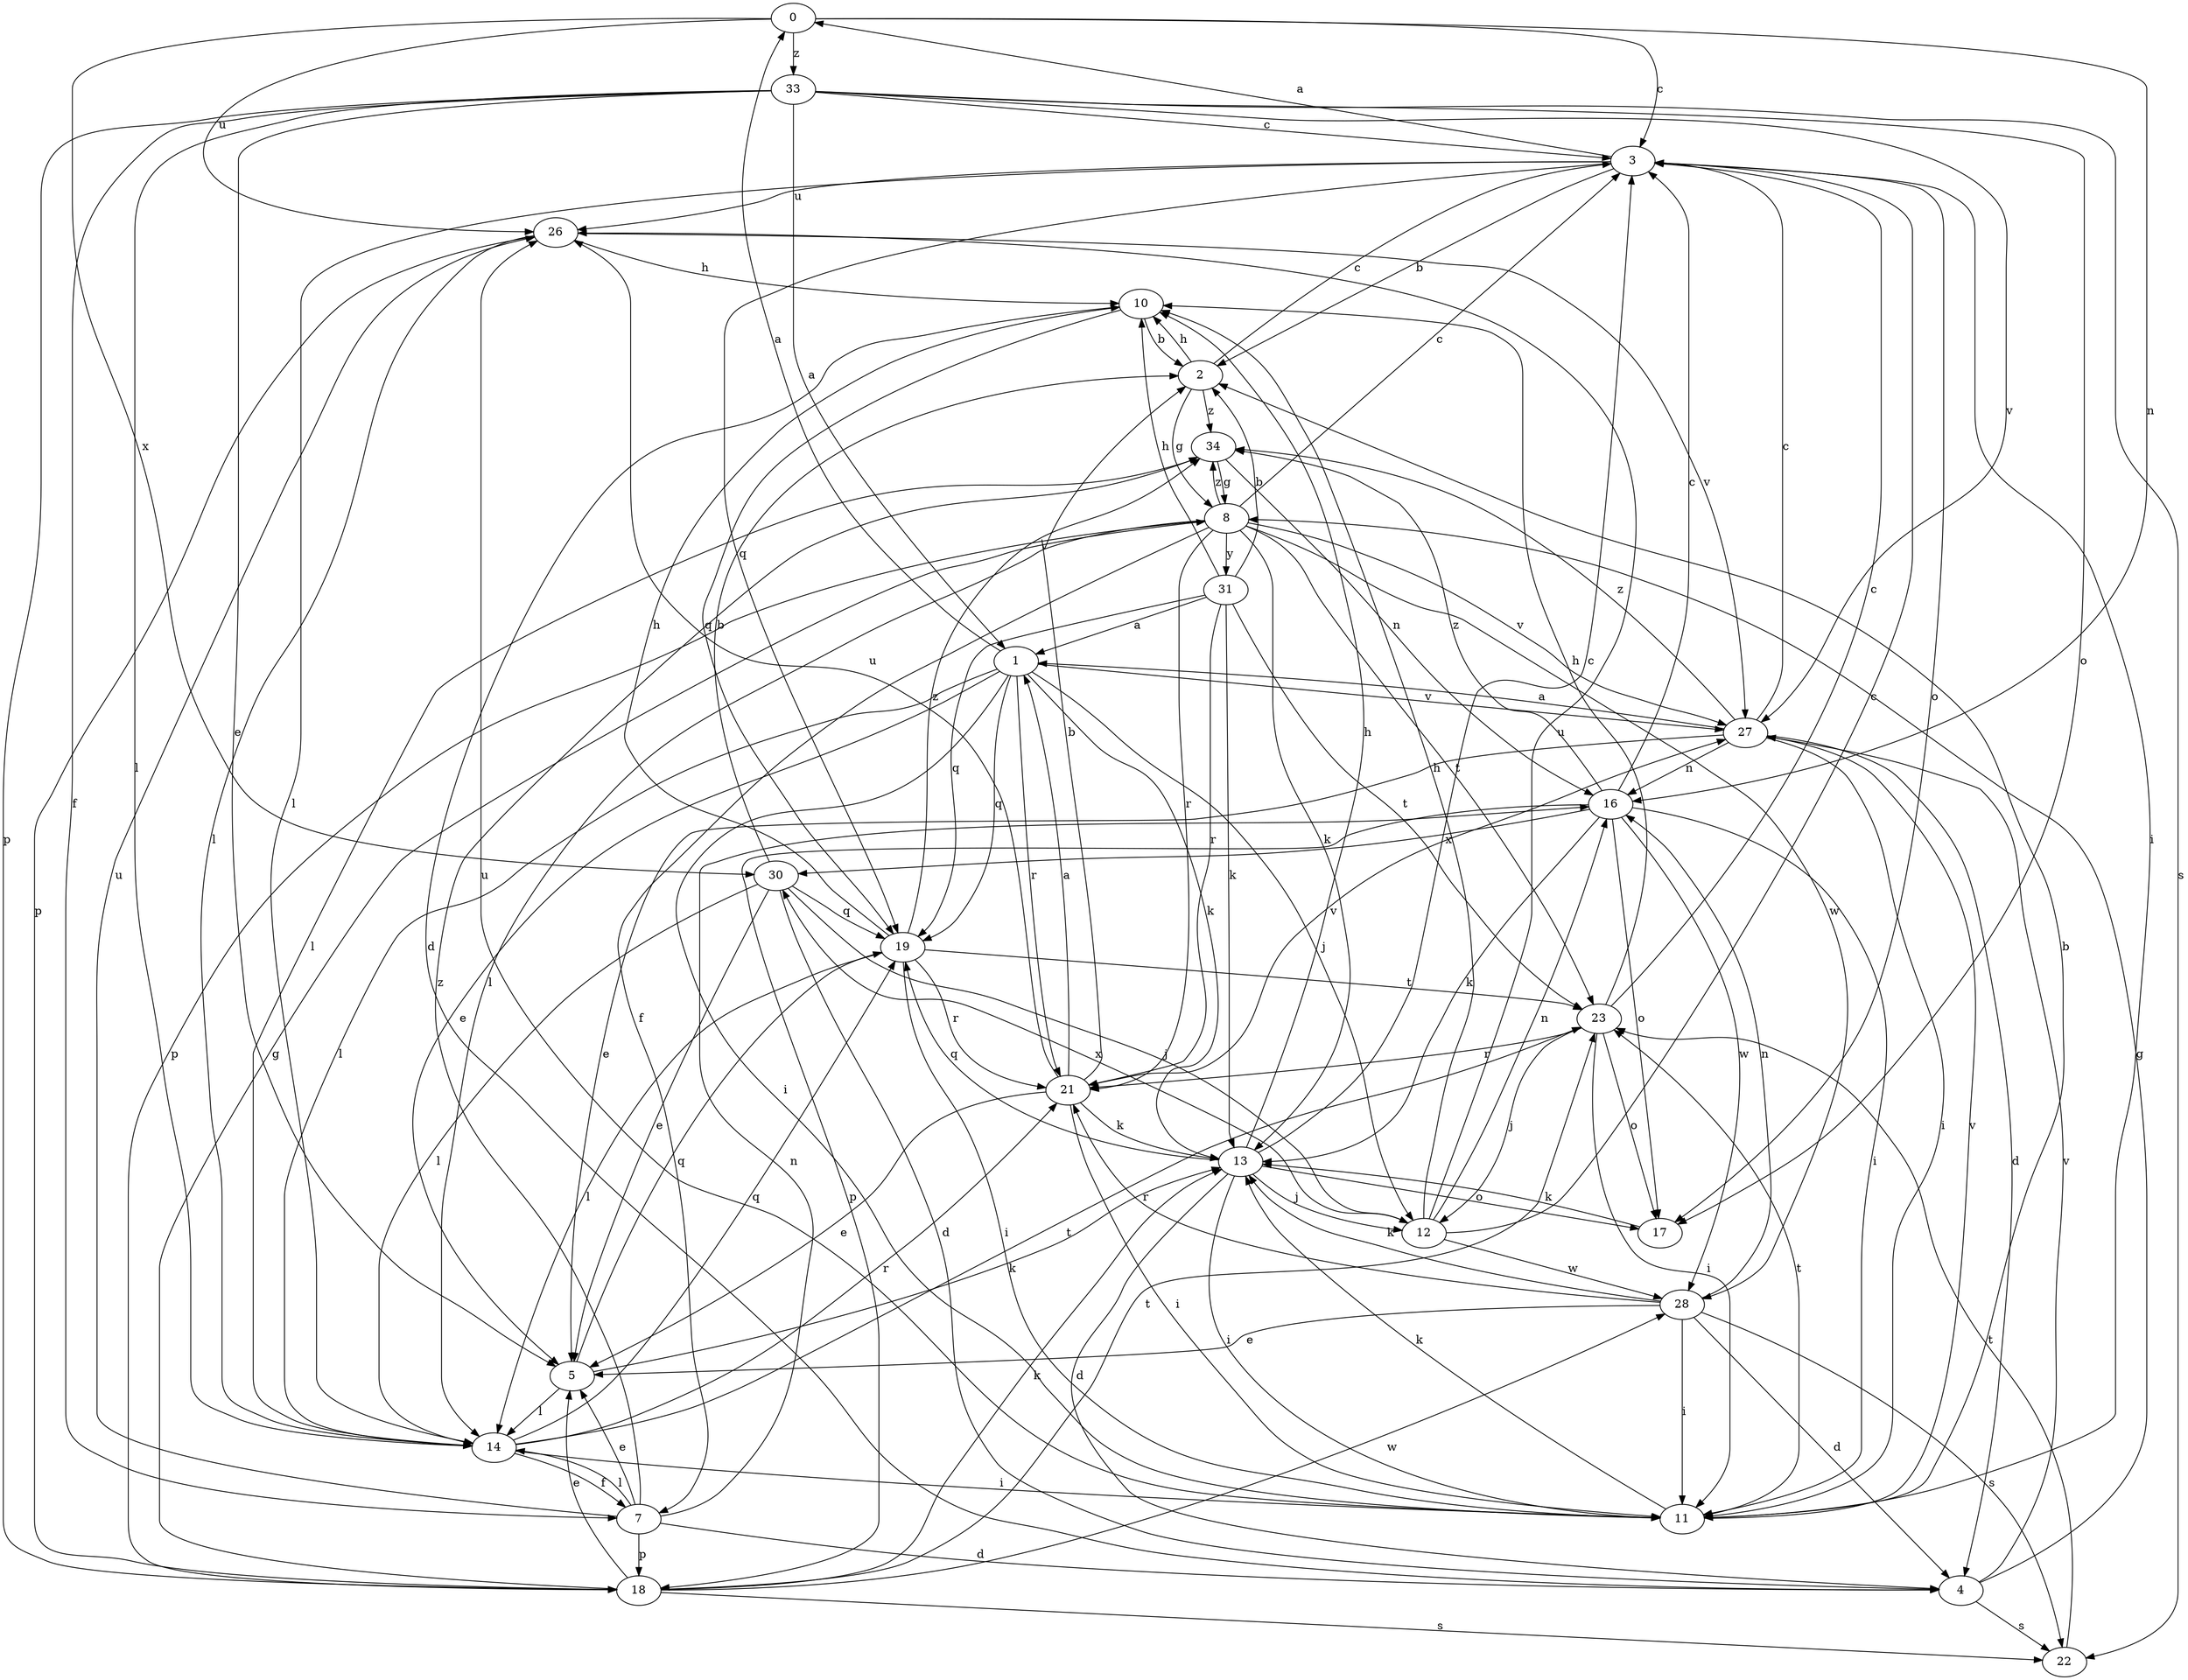 strict digraph  {
0;
1;
2;
3;
4;
5;
7;
8;
10;
11;
12;
13;
14;
16;
17;
18;
19;
21;
22;
23;
26;
27;
28;
30;
31;
33;
34;
0 -> 3  [label=c];
0 -> 16  [label=n];
0 -> 26  [label=u];
0 -> 30  [label=x];
0 -> 33  [label=z];
1 -> 0  [label=a];
1 -> 5  [label=e];
1 -> 11  [label=i];
1 -> 12  [label=j];
1 -> 13  [label=k];
1 -> 14  [label=l];
1 -> 19  [label=q];
1 -> 21  [label=r];
1 -> 27  [label=v];
2 -> 3  [label=c];
2 -> 8  [label=g];
2 -> 10  [label=h];
2 -> 34  [label=z];
3 -> 0  [label=a];
3 -> 2  [label=b];
3 -> 11  [label=i];
3 -> 14  [label=l];
3 -> 17  [label=o];
3 -> 19  [label=q];
3 -> 26  [label=u];
4 -> 8  [label=g];
4 -> 22  [label=s];
4 -> 27  [label=v];
5 -> 13  [label=k];
5 -> 14  [label=l];
5 -> 19  [label=q];
7 -> 4  [label=d];
7 -> 5  [label=e];
7 -> 14  [label=l];
7 -> 16  [label=n];
7 -> 18  [label=p];
7 -> 26  [label=u];
7 -> 34  [label=z];
8 -> 3  [label=c];
8 -> 7  [label=f];
8 -> 13  [label=k];
8 -> 14  [label=l];
8 -> 18  [label=p];
8 -> 21  [label=r];
8 -> 23  [label=t];
8 -> 27  [label=v];
8 -> 28  [label=w];
8 -> 31  [label=y];
8 -> 34  [label=z];
10 -> 2  [label=b];
10 -> 4  [label=d];
10 -> 19  [label=q];
11 -> 2  [label=b];
11 -> 13  [label=k];
11 -> 23  [label=t];
11 -> 26  [label=u];
11 -> 27  [label=v];
12 -> 3  [label=c];
12 -> 10  [label=h];
12 -> 16  [label=n];
12 -> 26  [label=u];
12 -> 28  [label=w];
12 -> 30  [label=x];
13 -> 3  [label=c];
13 -> 4  [label=d];
13 -> 10  [label=h];
13 -> 11  [label=i];
13 -> 12  [label=j];
13 -> 17  [label=o];
13 -> 19  [label=q];
14 -> 7  [label=f];
14 -> 11  [label=i];
14 -> 19  [label=q];
14 -> 21  [label=r];
14 -> 23  [label=t];
16 -> 3  [label=c];
16 -> 11  [label=i];
16 -> 13  [label=k];
16 -> 17  [label=o];
16 -> 18  [label=p];
16 -> 28  [label=w];
16 -> 30  [label=x];
16 -> 34  [label=z];
17 -> 13  [label=k];
18 -> 5  [label=e];
18 -> 8  [label=g];
18 -> 13  [label=k];
18 -> 22  [label=s];
18 -> 23  [label=t];
18 -> 28  [label=w];
19 -> 10  [label=h];
19 -> 11  [label=i];
19 -> 14  [label=l];
19 -> 21  [label=r];
19 -> 23  [label=t];
19 -> 34  [label=z];
21 -> 1  [label=a];
21 -> 2  [label=b];
21 -> 5  [label=e];
21 -> 11  [label=i];
21 -> 13  [label=k];
21 -> 26  [label=u];
21 -> 27  [label=v];
22 -> 23  [label=t];
23 -> 3  [label=c];
23 -> 10  [label=h];
23 -> 11  [label=i];
23 -> 12  [label=j];
23 -> 17  [label=o];
23 -> 21  [label=r];
26 -> 10  [label=h];
26 -> 14  [label=l];
26 -> 18  [label=p];
26 -> 27  [label=v];
27 -> 1  [label=a];
27 -> 3  [label=c];
27 -> 4  [label=d];
27 -> 5  [label=e];
27 -> 11  [label=i];
27 -> 16  [label=n];
27 -> 34  [label=z];
28 -> 4  [label=d];
28 -> 5  [label=e];
28 -> 11  [label=i];
28 -> 13  [label=k];
28 -> 16  [label=n];
28 -> 21  [label=r];
28 -> 22  [label=s];
30 -> 2  [label=b];
30 -> 4  [label=d];
30 -> 5  [label=e];
30 -> 12  [label=j];
30 -> 14  [label=l];
30 -> 19  [label=q];
31 -> 1  [label=a];
31 -> 2  [label=b];
31 -> 10  [label=h];
31 -> 13  [label=k];
31 -> 19  [label=q];
31 -> 21  [label=r];
31 -> 23  [label=t];
33 -> 1  [label=a];
33 -> 3  [label=c];
33 -> 5  [label=e];
33 -> 7  [label=f];
33 -> 14  [label=l];
33 -> 17  [label=o];
33 -> 18  [label=p];
33 -> 22  [label=s];
33 -> 27  [label=v];
34 -> 8  [label=g];
34 -> 14  [label=l];
34 -> 16  [label=n];
}
